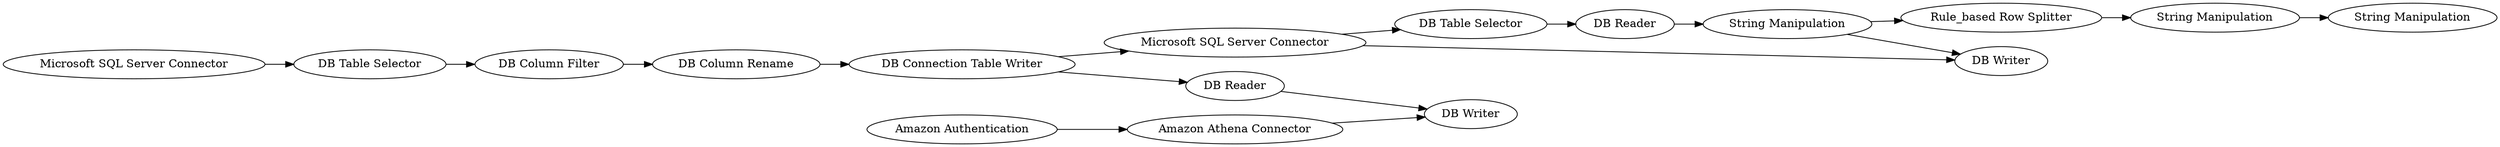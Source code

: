digraph {
	225 -> 224
	234 -> 912
	909 -> 911
	226 -> 227
	235 -> 234
	228 -> 910
	227 -> 228
	912 -> 913
	229 -> 236
	230 -> 231
	229 -> 230
	231 -> 235
	1 -> 909
	910 -> 911
	224 -> 226
	228 -> 229
	235 -> 236
	225 [label="Microsoft SQL Server Connector"]
	231 [label="DB Reader"]
	228 [label="DB Connection Table Writer"]
	227 [label="DB Column Rename"]
	229 [label="Microsoft SQL Server Connector"]
	911 [label="DB Writer"]
	1 [label="Amazon Authentication"]
	235 [label="String Manipulation"]
	909 [label="Amazon Athena Connector"]
	910 [label="DB Reader"]
	230 [label="DB Table Selector"]
	236 [label="DB Writer"]
	224 [label="DB Table Selector"]
	226 [label="DB Column Filter"]
	913 [label="String Manipulation"]
	234 [label="Rule_based Row Splitter"]
	912 [label="String Manipulation"]
	rankdir=LR
}
